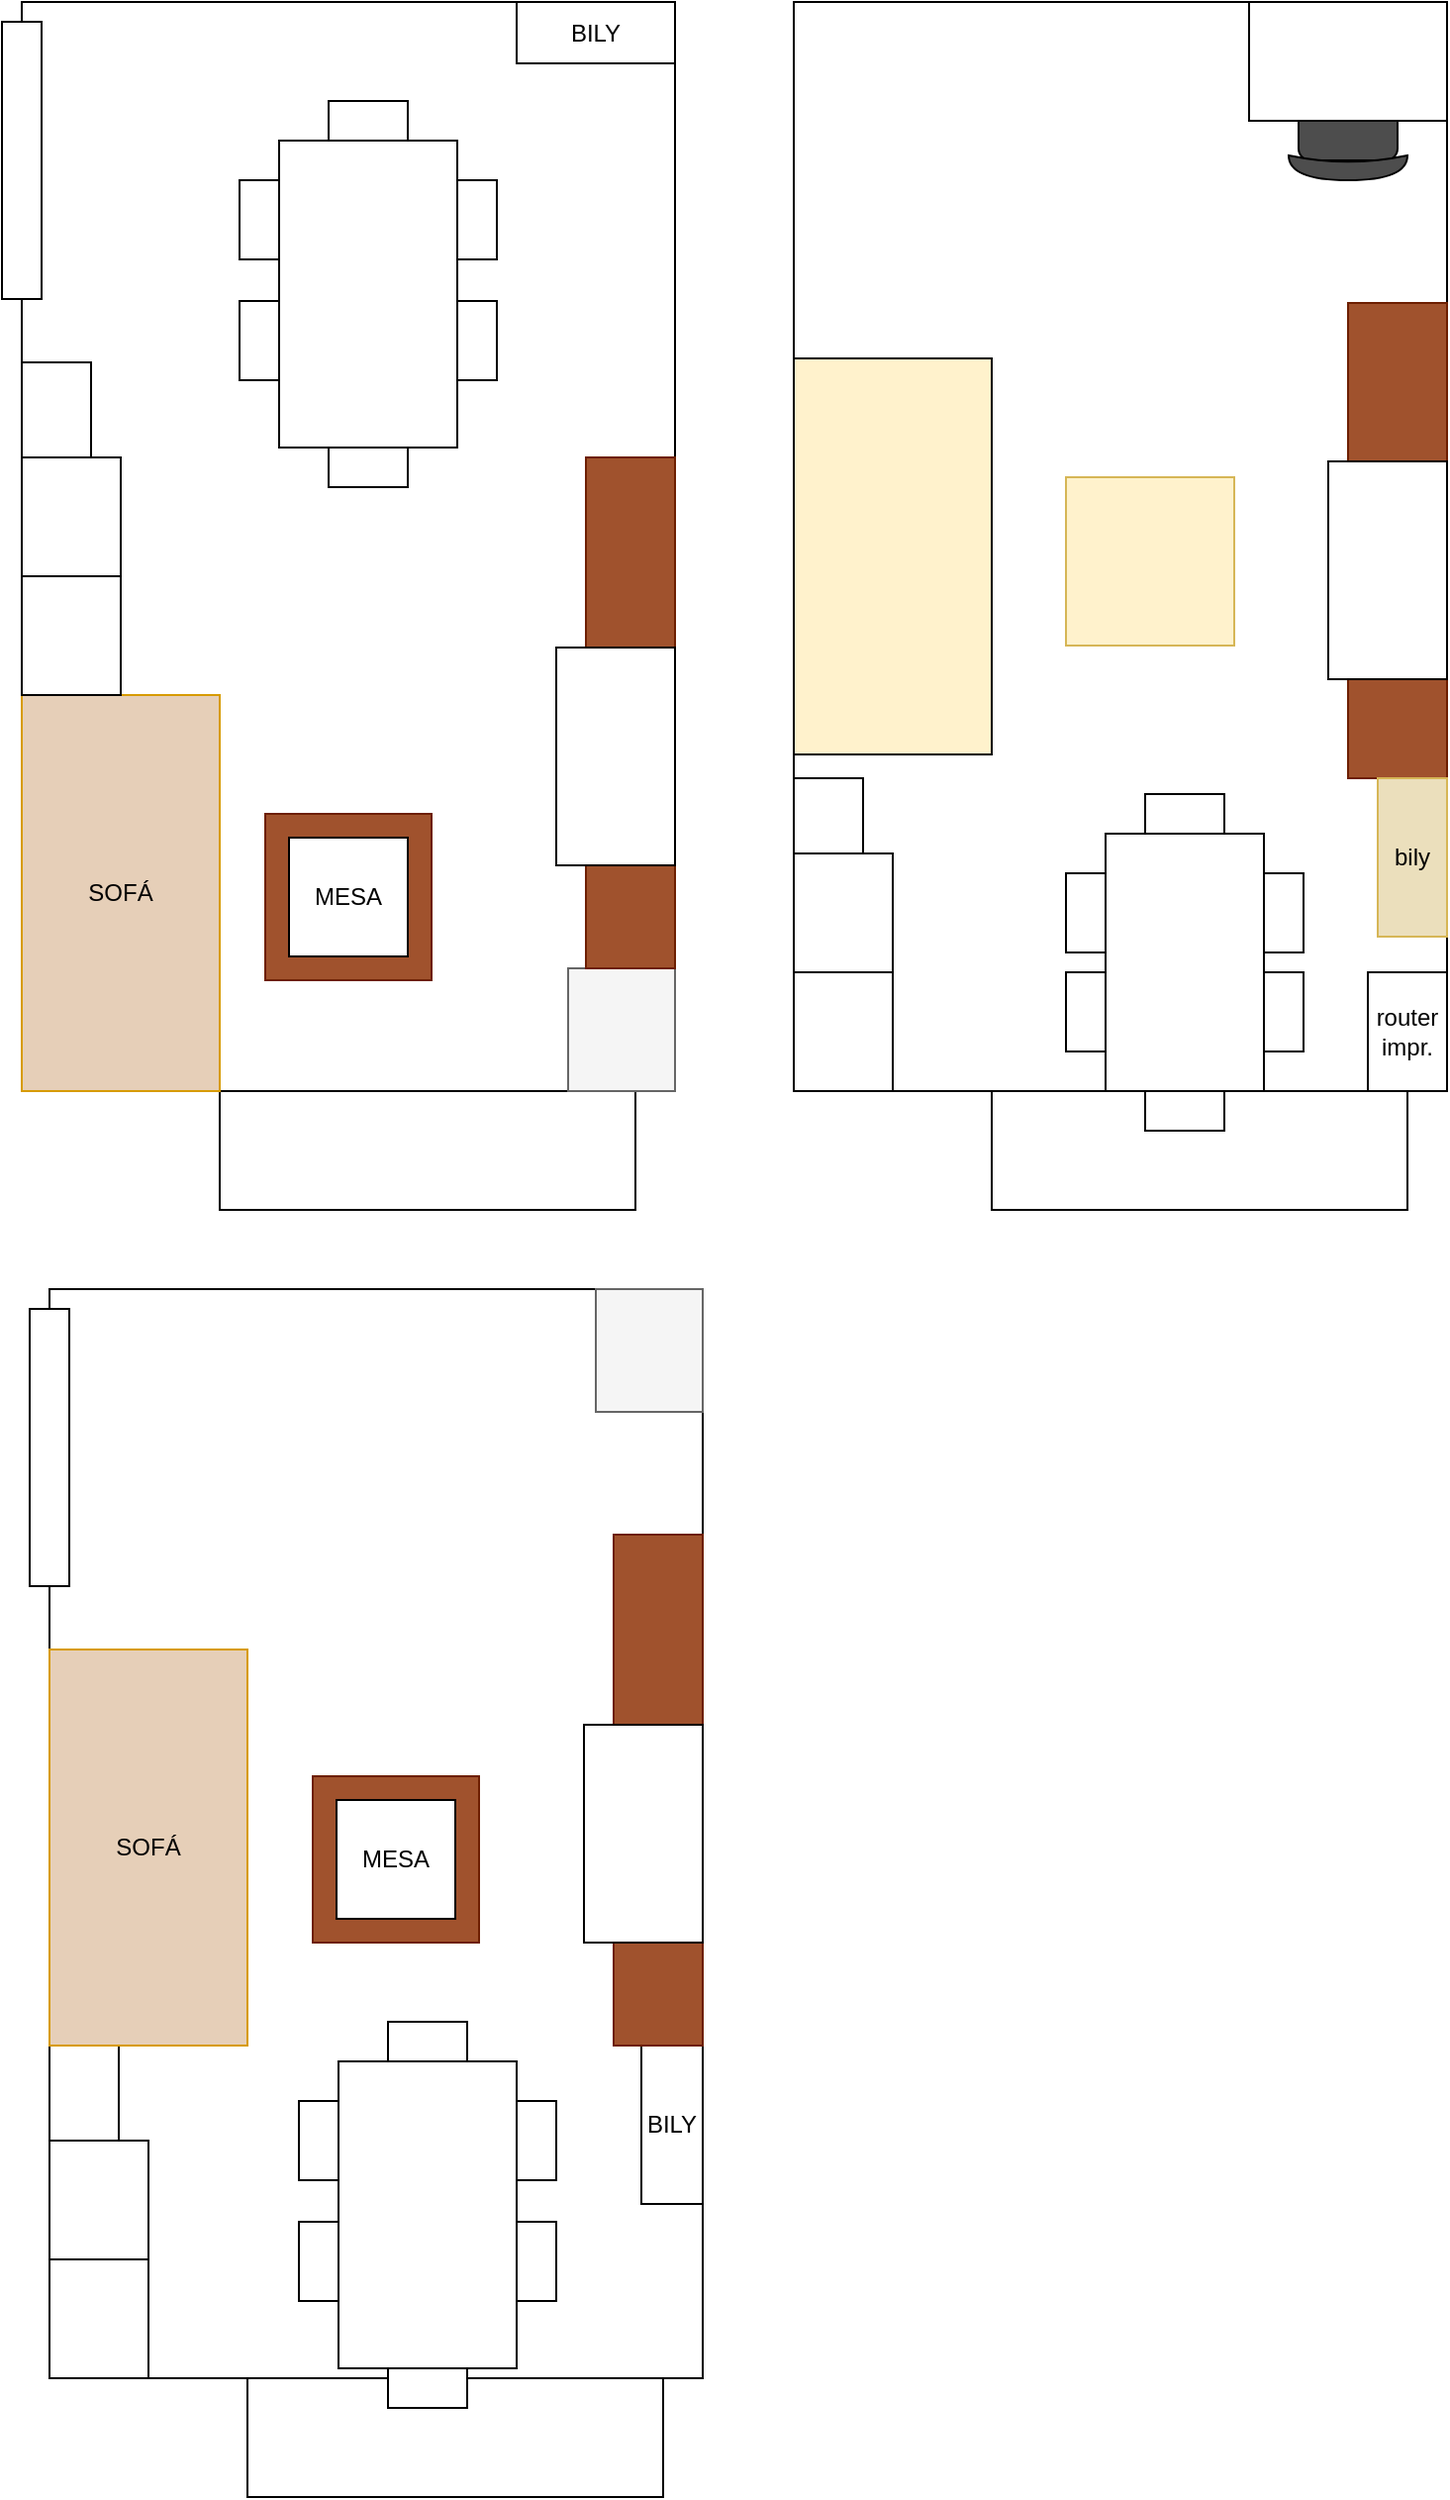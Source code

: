<mxfile version="24.7.12">
  <diagram name="Página-1" id="tUIyZpvcqva7uJNwnDa1">
    <mxGraphModel dx="1884" dy="2093" grid="1" gridSize="10" guides="1" tooltips="1" connect="1" arrows="1" fold="1" page="1" pageScale="1" pageWidth="827" pageHeight="1169" math="0" shadow="0">
      <root>
        <mxCell id="0" />
        <mxCell id="1" parent="0" />
        <mxCell id="8FYOe7-dqjDKeQ7PR2in-4" value="" style="group" parent="1" vertex="1" connectable="0">
          <mxGeometry x="460" y="-1120" width="330" height="610" as="geometry" />
        </mxCell>
        <mxCell id="8FYOe7-dqjDKeQ7PR2in-1" value="" style="rounded=0;whiteSpace=wrap;html=1;fillColor=none;" parent="8FYOe7-dqjDKeQ7PR2in-4" vertex="1">
          <mxGeometry width="330" height="550" as="geometry" />
        </mxCell>
        <mxCell id="8FYOe7-dqjDKeQ7PR2in-2" value="" style="rounded=0;whiteSpace=wrap;html=1;fillColor=none;" parent="8FYOe7-dqjDKeQ7PR2in-4" vertex="1">
          <mxGeometry x="100" y="550" width="210" height="60" as="geometry" />
        </mxCell>
        <mxCell id="8FYOe7-dqjDKeQ7PR2in-5" value="" style="rounded=0;whiteSpace=wrap;html=1;" parent="8FYOe7-dqjDKeQ7PR2in-4" vertex="1">
          <mxGeometry y="490" width="50" height="60" as="geometry" />
        </mxCell>
        <mxCell id="8FYOe7-dqjDKeQ7PR2in-6" value="" style="rounded=0;whiteSpace=wrap;html=1;" parent="8FYOe7-dqjDKeQ7PR2in-4" vertex="1">
          <mxGeometry y="430" width="50" height="60" as="geometry" />
        </mxCell>
        <mxCell id="8FYOe7-dqjDKeQ7PR2in-7" value="" style="rounded=0;whiteSpace=wrap;html=1;" parent="8FYOe7-dqjDKeQ7PR2in-4" vertex="1">
          <mxGeometry y="392" width="35" height="38" as="geometry" />
        </mxCell>
        <mxCell id="8FYOe7-dqjDKeQ7PR2in-17" value="" style="group" parent="8FYOe7-dqjDKeQ7PR2in-4" vertex="1" connectable="0">
          <mxGeometry x="137.5" y="400" width="120" height="170" as="geometry" />
        </mxCell>
        <mxCell id="8FYOe7-dqjDKeQ7PR2in-8" value="" style="rounded=0;whiteSpace=wrap;html=1;direction=south;" parent="8FYOe7-dqjDKeQ7PR2in-17" vertex="1">
          <mxGeometry x="20" y="20" width="80" height="130" as="geometry" />
        </mxCell>
        <mxCell id="8FYOe7-dqjDKeQ7PR2in-11" value="" style="rounded=0;whiteSpace=wrap;html=1;" parent="8FYOe7-dqjDKeQ7PR2in-17" vertex="1">
          <mxGeometry x="40" width="40" height="20" as="geometry" />
        </mxCell>
        <mxCell id="8FYOe7-dqjDKeQ7PR2in-12" value="" style="rounded=0;whiteSpace=wrap;html=1;" parent="8FYOe7-dqjDKeQ7PR2in-17" vertex="1">
          <mxGeometry x="40" y="150" width="40" height="20" as="geometry" />
        </mxCell>
        <mxCell id="8FYOe7-dqjDKeQ7PR2in-13" value="" style="rounded=0;whiteSpace=wrap;html=1;direction=south;" parent="8FYOe7-dqjDKeQ7PR2in-17" vertex="1">
          <mxGeometry x="100" y="40" width="20" height="40" as="geometry" />
        </mxCell>
        <mxCell id="8FYOe7-dqjDKeQ7PR2in-14" value="" style="rounded=0;whiteSpace=wrap;html=1;direction=south;" parent="8FYOe7-dqjDKeQ7PR2in-17" vertex="1">
          <mxGeometry x="100" y="90" width="20" height="40" as="geometry" />
        </mxCell>
        <mxCell id="8FYOe7-dqjDKeQ7PR2in-15" value="" style="rounded=0;whiteSpace=wrap;html=1;direction=south;" parent="8FYOe7-dqjDKeQ7PR2in-17" vertex="1">
          <mxGeometry y="90" width="20" height="40" as="geometry" />
        </mxCell>
        <mxCell id="8FYOe7-dqjDKeQ7PR2in-16" value="" style="rounded=0;whiteSpace=wrap;html=1;direction=south;" parent="8FYOe7-dqjDKeQ7PR2in-17" vertex="1">
          <mxGeometry y="40" width="20" height="40" as="geometry" />
        </mxCell>
        <mxCell id="8FYOe7-dqjDKeQ7PR2in-3" value="" style="rounded=0;whiteSpace=wrap;html=1;fillColor=#FFF2CC;" parent="8FYOe7-dqjDKeQ7PR2in-4" vertex="1">
          <mxGeometry y="180" width="100" height="200" as="geometry" />
        </mxCell>
        <mxCell id="8FYOe7-dqjDKeQ7PR2in-10" value="" style="rounded=0;whiteSpace=wrap;html=1;fillColor=#fff2cc;strokeColor=#d6b656;" parent="8FYOe7-dqjDKeQ7PR2in-4" vertex="1">
          <mxGeometry x="137.5" y="240" width="85" height="85" as="geometry" />
        </mxCell>
        <mxCell id="8FYOe7-dqjDKeQ7PR2in-18" value="" style="rounded=0;whiteSpace=wrap;html=1;fillColor=#a0522d;fontColor=#ffffff;strokeColor=#6D1F00;" parent="8FYOe7-dqjDKeQ7PR2in-4" vertex="1">
          <mxGeometry x="280" y="342" width="50" height="50" as="geometry" />
        </mxCell>
        <mxCell id="8FYOe7-dqjDKeQ7PR2in-20" value="" style="rounded=0;whiteSpace=wrap;html=1;fillColor=#a0522d;fontColor=#ffffff;strokeColor=#6D1F00;" parent="8FYOe7-dqjDKeQ7PR2in-4" vertex="1">
          <mxGeometry x="280" y="152" width="50" height="80" as="geometry" />
        </mxCell>
        <mxCell id="8FYOe7-dqjDKeQ7PR2in-21" value="" style="rounded=0;whiteSpace=wrap;html=1;" parent="8FYOe7-dqjDKeQ7PR2in-4" vertex="1">
          <mxGeometry x="270" y="232" width="60" height="110" as="geometry" />
        </mxCell>
        <mxCell id="8FYOe7-dqjDKeQ7PR2in-22" value="router impr." style="rounded=0;whiteSpace=wrap;html=1;" parent="8FYOe7-dqjDKeQ7PR2in-4" vertex="1">
          <mxGeometry x="290" y="490" width="40" height="60" as="geometry" />
        </mxCell>
        <mxCell id="8FYOe7-dqjDKeQ7PR2in-9" value="bily" style="rounded=0;whiteSpace=wrap;html=1;direction=south;fillColor=#EBDFBC;strokeColor=#d6b656;" parent="8FYOe7-dqjDKeQ7PR2in-4" vertex="1">
          <mxGeometry x="295" y="392" width="35" height="80" as="geometry" />
        </mxCell>
        <mxCell id="8FYOe7-dqjDKeQ7PR2in-28" value="" style="group" parent="8FYOe7-dqjDKeQ7PR2in-4" vertex="1" connectable="0">
          <mxGeometry x="250" y="40" width="60" height="50" as="geometry" />
        </mxCell>
        <mxCell id="8FYOe7-dqjDKeQ7PR2in-27" value="" style="rounded=1;whiteSpace=wrap;html=1;direction=south;fillColor=#4D4D4D;" parent="8FYOe7-dqjDKeQ7PR2in-28" vertex="1">
          <mxGeometry x="5" width="50" height="40" as="geometry" />
        </mxCell>
        <mxCell id="8FYOe7-dqjDKeQ7PR2in-24" value="" style="shape=xor;whiteSpace=wrap;html=1;direction=south;fillColor=#4D4D4D;" parent="8FYOe7-dqjDKeQ7PR2in-28" vertex="1">
          <mxGeometry y="37.5" width="60" height="12.5" as="geometry" />
        </mxCell>
        <mxCell id="8FYOe7-dqjDKeQ7PR2in-23" value="" style="rounded=0;whiteSpace=wrap;html=1;" parent="8FYOe7-dqjDKeQ7PR2in-4" vertex="1">
          <mxGeometry x="230" width="100" height="60" as="geometry" />
        </mxCell>
        <mxCell id="rSqmdso0cv4mBmkByA2h-2" value="" style="group" vertex="1" connectable="0" parent="1">
          <mxGeometry x="70" y="-1120" width="330" height="610" as="geometry" />
        </mxCell>
        <mxCell id="rSqmdso0cv4mBmkByA2h-3" value="" style="rounded=0;whiteSpace=wrap;html=1;fillColor=none;" vertex="1" parent="rSqmdso0cv4mBmkByA2h-2">
          <mxGeometry width="330" height="550" as="geometry" />
        </mxCell>
        <mxCell id="rSqmdso0cv4mBmkByA2h-4" value="" style="rounded=0;whiteSpace=wrap;html=1;fillColor=none;" vertex="1" parent="rSqmdso0cv4mBmkByA2h-2">
          <mxGeometry x="100" y="550" width="210" height="60" as="geometry" />
        </mxCell>
        <mxCell id="rSqmdso0cv4mBmkByA2h-5" value="SOFÁ" style="rounded=0;whiteSpace=wrap;html=1;fillColor=#E6CFB8;strokeColor=#d79b00;" vertex="1" parent="rSqmdso0cv4mBmkByA2h-2">
          <mxGeometry y="350" width="100" height="200" as="geometry" />
        </mxCell>
        <mxCell id="rSqmdso0cv4mBmkByA2h-6" value="BILY" style="rounded=0;whiteSpace=wrap;html=1;" vertex="1" parent="rSqmdso0cv4mBmkByA2h-2">
          <mxGeometry x="250" width="80" height="31" as="geometry" />
        </mxCell>
        <mxCell id="rSqmdso0cv4mBmkByA2h-7" value="" style="rounded=0;whiteSpace=wrap;html=1;fillColor=#f5f5f5;fontColor=#333333;strokeColor=#666666;" vertex="1" parent="rSqmdso0cv4mBmkByA2h-2">
          <mxGeometry x="276" y="488" width="54" height="62" as="geometry" />
        </mxCell>
        <mxCell id="rSqmdso0cv4mBmkByA2h-8" value="" style="rounded=0;whiteSpace=wrap;html=1;fillColor=#a0522d;fontColor=#ffffff;strokeColor=#6D1F00;" vertex="1" parent="rSqmdso0cv4mBmkByA2h-2">
          <mxGeometry x="285" y="436" width="45" height="52" as="geometry" />
        </mxCell>
        <mxCell id="rSqmdso0cv4mBmkByA2h-9" value="" style="rounded=0;whiteSpace=wrap;html=1;fillColor=#a0522d;fontColor=#ffffff;strokeColor=#6D1F00;" vertex="1" parent="rSqmdso0cv4mBmkByA2h-2">
          <mxGeometry x="285" y="230" width="45" height="97" as="geometry" />
        </mxCell>
        <mxCell id="rSqmdso0cv4mBmkByA2h-10" value="" style="group" vertex="1" connectable="0" parent="rSqmdso0cv4mBmkByA2h-2">
          <mxGeometry x="123" y="410" width="84" height="84" as="geometry" />
        </mxCell>
        <mxCell id="rSqmdso0cv4mBmkByA2h-11" value="" style="rounded=0;whiteSpace=wrap;html=1;fillColor=#a0522d;fontColor=#ffffff;strokeColor=#6D1F00;" vertex="1" parent="rSqmdso0cv4mBmkByA2h-10">
          <mxGeometry width="84" height="84" as="geometry" />
        </mxCell>
        <mxCell id="rSqmdso0cv4mBmkByA2h-12" value="MESA" style="rounded=0;whiteSpace=wrap;html=1;" vertex="1" parent="rSqmdso0cv4mBmkByA2h-10">
          <mxGeometry x="12" y="12" width="60" height="60" as="geometry" />
        </mxCell>
        <mxCell id="rSqmdso0cv4mBmkByA2h-13" value="" style="rounded=0;whiteSpace=wrap;html=1;" vertex="1" parent="rSqmdso0cv4mBmkByA2h-2">
          <mxGeometry y="290" width="50" height="60" as="geometry" />
        </mxCell>
        <mxCell id="rSqmdso0cv4mBmkByA2h-14" value="" style="rounded=0;whiteSpace=wrap;html=1;" vertex="1" parent="rSqmdso0cv4mBmkByA2h-2">
          <mxGeometry y="230" width="50" height="60" as="geometry" />
        </mxCell>
        <mxCell id="rSqmdso0cv4mBmkByA2h-15" value="" style="rounded=0;whiteSpace=wrap;html=1;" vertex="1" parent="rSqmdso0cv4mBmkByA2h-2">
          <mxGeometry y="182" width="35" height="48" as="geometry" />
        </mxCell>
        <mxCell id="rSqmdso0cv4mBmkByA2h-16" value="" style="rounded=0;whiteSpace=wrap;html=1;" vertex="1" parent="rSqmdso0cv4mBmkByA2h-2">
          <mxGeometry x="270" y="326" width="60" height="110" as="geometry" />
        </mxCell>
        <mxCell id="rSqmdso0cv4mBmkByA2h-17" value="" style="group" vertex="1" connectable="0" parent="rSqmdso0cv4mBmkByA2h-2">
          <mxGeometry x="110" y="50" width="130" height="195" as="geometry" />
        </mxCell>
        <mxCell id="rSqmdso0cv4mBmkByA2h-18" value="" style="rounded=0;whiteSpace=wrap;html=1;direction=south;" vertex="1" parent="rSqmdso0cv4mBmkByA2h-17">
          <mxGeometry x="20" y="20" width="90" height="155" as="geometry" />
        </mxCell>
        <mxCell id="rSqmdso0cv4mBmkByA2h-19" value="" style="rounded=0;whiteSpace=wrap;html=1;" vertex="1" parent="rSqmdso0cv4mBmkByA2h-17">
          <mxGeometry x="45" width="40" height="20" as="geometry" />
        </mxCell>
        <mxCell id="rSqmdso0cv4mBmkByA2h-20" value="" style="rounded=0;whiteSpace=wrap;html=1;" vertex="1" parent="rSqmdso0cv4mBmkByA2h-17">
          <mxGeometry x="45" y="175" width="40" height="20" as="geometry" />
        </mxCell>
        <mxCell id="rSqmdso0cv4mBmkByA2h-21" value="" style="rounded=0;whiteSpace=wrap;html=1;direction=south;" vertex="1" parent="rSqmdso0cv4mBmkByA2h-17">
          <mxGeometry x="110" y="40" width="20" height="40" as="geometry" />
        </mxCell>
        <mxCell id="rSqmdso0cv4mBmkByA2h-22" value="" style="rounded=0;whiteSpace=wrap;html=1;direction=south;" vertex="1" parent="rSqmdso0cv4mBmkByA2h-17">
          <mxGeometry x="110" y="101" width="20" height="40" as="geometry" />
        </mxCell>
        <mxCell id="rSqmdso0cv4mBmkByA2h-23" value="" style="rounded=0;whiteSpace=wrap;html=1;direction=south;" vertex="1" parent="rSqmdso0cv4mBmkByA2h-17">
          <mxGeometry y="101" width="20" height="40" as="geometry" />
        </mxCell>
        <mxCell id="rSqmdso0cv4mBmkByA2h-24" value="" style="rounded=0;whiteSpace=wrap;html=1;direction=south;" vertex="1" parent="rSqmdso0cv4mBmkByA2h-17">
          <mxGeometry y="40" width="20" height="40" as="geometry" />
        </mxCell>
        <mxCell id="rSqmdso0cv4mBmkByA2h-25" value="" style="rounded=0;whiteSpace=wrap;html=1;" vertex="1" parent="1">
          <mxGeometry x="60" y="-1110" width="20" height="140" as="geometry" />
        </mxCell>
        <mxCell id="rSqmdso0cv4mBmkByA2h-26" value="" style="group" vertex="1" connectable="0" parent="1">
          <mxGeometry x="84" y="-470" width="330" height="610" as="geometry" />
        </mxCell>
        <mxCell id="rSqmdso0cv4mBmkByA2h-27" value="" style="rounded=0;whiteSpace=wrap;html=1;fillColor=none;" vertex="1" parent="rSqmdso0cv4mBmkByA2h-26">
          <mxGeometry width="330" height="550" as="geometry" />
        </mxCell>
        <mxCell id="rSqmdso0cv4mBmkByA2h-28" value="" style="rounded=0;whiteSpace=wrap;html=1;fillColor=none;" vertex="1" parent="rSqmdso0cv4mBmkByA2h-26">
          <mxGeometry x="100" y="550" width="210" height="60" as="geometry" />
        </mxCell>
        <mxCell id="rSqmdso0cv4mBmkByA2h-30" value="BILY" style="rounded=0;whiteSpace=wrap;html=1;direction=south;" vertex="1" parent="rSqmdso0cv4mBmkByA2h-26">
          <mxGeometry x="299" y="382" width="31" height="80" as="geometry" />
        </mxCell>
        <mxCell id="rSqmdso0cv4mBmkByA2h-31" value="" style="rounded=0;whiteSpace=wrap;html=1;fillColor=#f5f5f5;fontColor=#333333;strokeColor=#666666;" vertex="1" parent="rSqmdso0cv4mBmkByA2h-26">
          <mxGeometry x="276" width="54" height="62" as="geometry" />
        </mxCell>
        <mxCell id="rSqmdso0cv4mBmkByA2h-32" value="" style="rounded=0;whiteSpace=wrap;html=1;fillColor=#a0522d;fontColor=#ffffff;strokeColor=#6D1F00;" vertex="1" parent="rSqmdso0cv4mBmkByA2h-26">
          <mxGeometry x="285" y="330" width="45" height="52" as="geometry" />
        </mxCell>
        <mxCell id="rSqmdso0cv4mBmkByA2h-33" value="" style="rounded=0;whiteSpace=wrap;html=1;fillColor=#a0522d;fontColor=#ffffff;strokeColor=#6D1F00;" vertex="1" parent="rSqmdso0cv4mBmkByA2h-26">
          <mxGeometry x="285" y="124" width="45" height="97" as="geometry" />
        </mxCell>
        <mxCell id="rSqmdso0cv4mBmkByA2h-37" value="" style="rounded=0;whiteSpace=wrap;html=1;" vertex="1" parent="rSqmdso0cv4mBmkByA2h-26">
          <mxGeometry y="490" width="50" height="60" as="geometry" />
        </mxCell>
        <mxCell id="rSqmdso0cv4mBmkByA2h-38" value="" style="rounded=0;whiteSpace=wrap;html=1;" vertex="1" parent="rSqmdso0cv4mBmkByA2h-26">
          <mxGeometry y="430" width="50" height="60" as="geometry" />
        </mxCell>
        <mxCell id="rSqmdso0cv4mBmkByA2h-39" value="" style="rounded=0;whiteSpace=wrap;html=1;" vertex="1" parent="rSqmdso0cv4mBmkByA2h-26">
          <mxGeometry y="382" width="35" height="48" as="geometry" />
        </mxCell>
        <mxCell id="rSqmdso0cv4mBmkByA2h-40" value="" style="rounded=0;whiteSpace=wrap;html=1;" vertex="1" parent="rSqmdso0cv4mBmkByA2h-26">
          <mxGeometry x="270" y="220" width="60" height="110" as="geometry" />
        </mxCell>
        <mxCell id="rSqmdso0cv4mBmkByA2h-41" value="" style="group" vertex="1" connectable="0" parent="rSqmdso0cv4mBmkByA2h-26">
          <mxGeometry x="126" y="370" width="130" height="195" as="geometry" />
        </mxCell>
        <mxCell id="rSqmdso0cv4mBmkByA2h-42" value="" style="rounded=0;whiteSpace=wrap;html=1;direction=south;" vertex="1" parent="rSqmdso0cv4mBmkByA2h-41">
          <mxGeometry x="20" y="20" width="90" height="155" as="geometry" />
        </mxCell>
        <mxCell id="rSqmdso0cv4mBmkByA2h-43" value="" style="rounded=0;whiteSpace=wrap;html=1;" vertex="1" parent="rSqmdso0cv4mBmkByA2h-41">
          <mxGeometry x="45" width="40" height="20" as="geometry" />
        </mxCell>
        <mxCell id="rSqmdso0cv4mBmkByA2h-44" value="" style="rounded=0;whiteSpace=wrap;html=1;" vertex="1" parent="rSqmdso0cv4mBmkByA2h-41">
          <mxGeometry x="45" y="175" width="40" height="20" as="geometry" />
        </mxCell>
        <mxCell id="rSqmdso0cv4mBmkByA2h-45" value="" style="rounded=0;whiteSpace=wrap;html=1;direction=south;" vertex="1" parent="rSqmdso0cv4mBmkByA2h-41">
          <mxGeometry x="110" y="40" width="20" height="40" as="geometry" />
        </mxCell>
        <mxCell id="rSqmdso0cv4mBmkByA2h-46" value="" style="rounded=0;whiteSpace=wrap;html=1;direction=south;" vertex="1" parent="rSqmdso0cv4mBmkByA2h-41">
          <mxGeometry x="110" y="101" width="20" height="40" as="geometry" />
        </mxCell>
        <mxCell id="rSqmdso0cv4mBmkByA2h-47" value="" style="rounded=0;whiteSpace=wrap;html=1;direction=south;" vertex="1" parent="rSqmdso0cv4mBmkByA2h-41">
          <mxGeometry y="101" width="20" height="40" as="geometry" />
        </mxCell>
        <mxCell id="rSqmdso0cv4mBmkByA2h-48" value="" style="rounded=0;whiteSpace=wrap;html=1;direction=south;" vertex="1" parent="rSqmdso0cv4mBmkByA2h-41">
          <mxGeometry y="40" width="20" height="40" as="geometry" />
        </mxCell>
        <mxCell id="rSqmdso0cv4mBmkByA2h-29" value="SOFÁ" style="rounded=0;whiteSpace=wrap;html=1;fillColor=#E6CFB8;strokeColor=#d79b00;" vertex="1" parent="rSqmdso0cv4mBmkByA2h-26">
          <mxGeometry y="182" width="100" height="200" as="geometry" />
        </mxCell>
        <mxCell id="rSqmdso0cv4mBmkByA2h-34" value="" style="group" vertex="1" connectable="0" parent="rSqmdso0cv4mBmkByA2h-26">
          <mxGeometry x="133" y="246" width="84" height="84" as="geometry" />
        </mxCell>
        <mxCell id="rSqmdso0cv4mBmkByA2h-35" value="" style="rounded=0;whiteSpace=wrap;html=1;fillColor=#a0522d;fontColor=#ffffff;strokeColor=#6D1F00;" vertex="1" parent="rSqmdso0cv4mBmkByA2h-34">
          <mxGeometry width="84" height="84" as="geometry" />
        </mxCell>
        <mxCell id="rSqmdso0cv4mBmkByA2h-36" value="MESA" style="rounded=0;whiteSpace=wrap;html=1;" vertex="1" parent="rSqmdso0cv4mBmkByA2h-34">
          <mxGeometry x="12" y="12" width="60" height="60" as="geometry" />
        </mxCell>
        <mxCell id="rSqmdso0cv4mBmkByA2h-49" value="" style="rounded=0;whiteSpace=wrap;html=1;" vertex="1" parent="1">
          <mxGeometry x="74" y="-460" width="20" height="140" as="geometry" />
        </mxCell>
      </root>
    </mxGraphModel>
  </diagram>
</mxfile>
